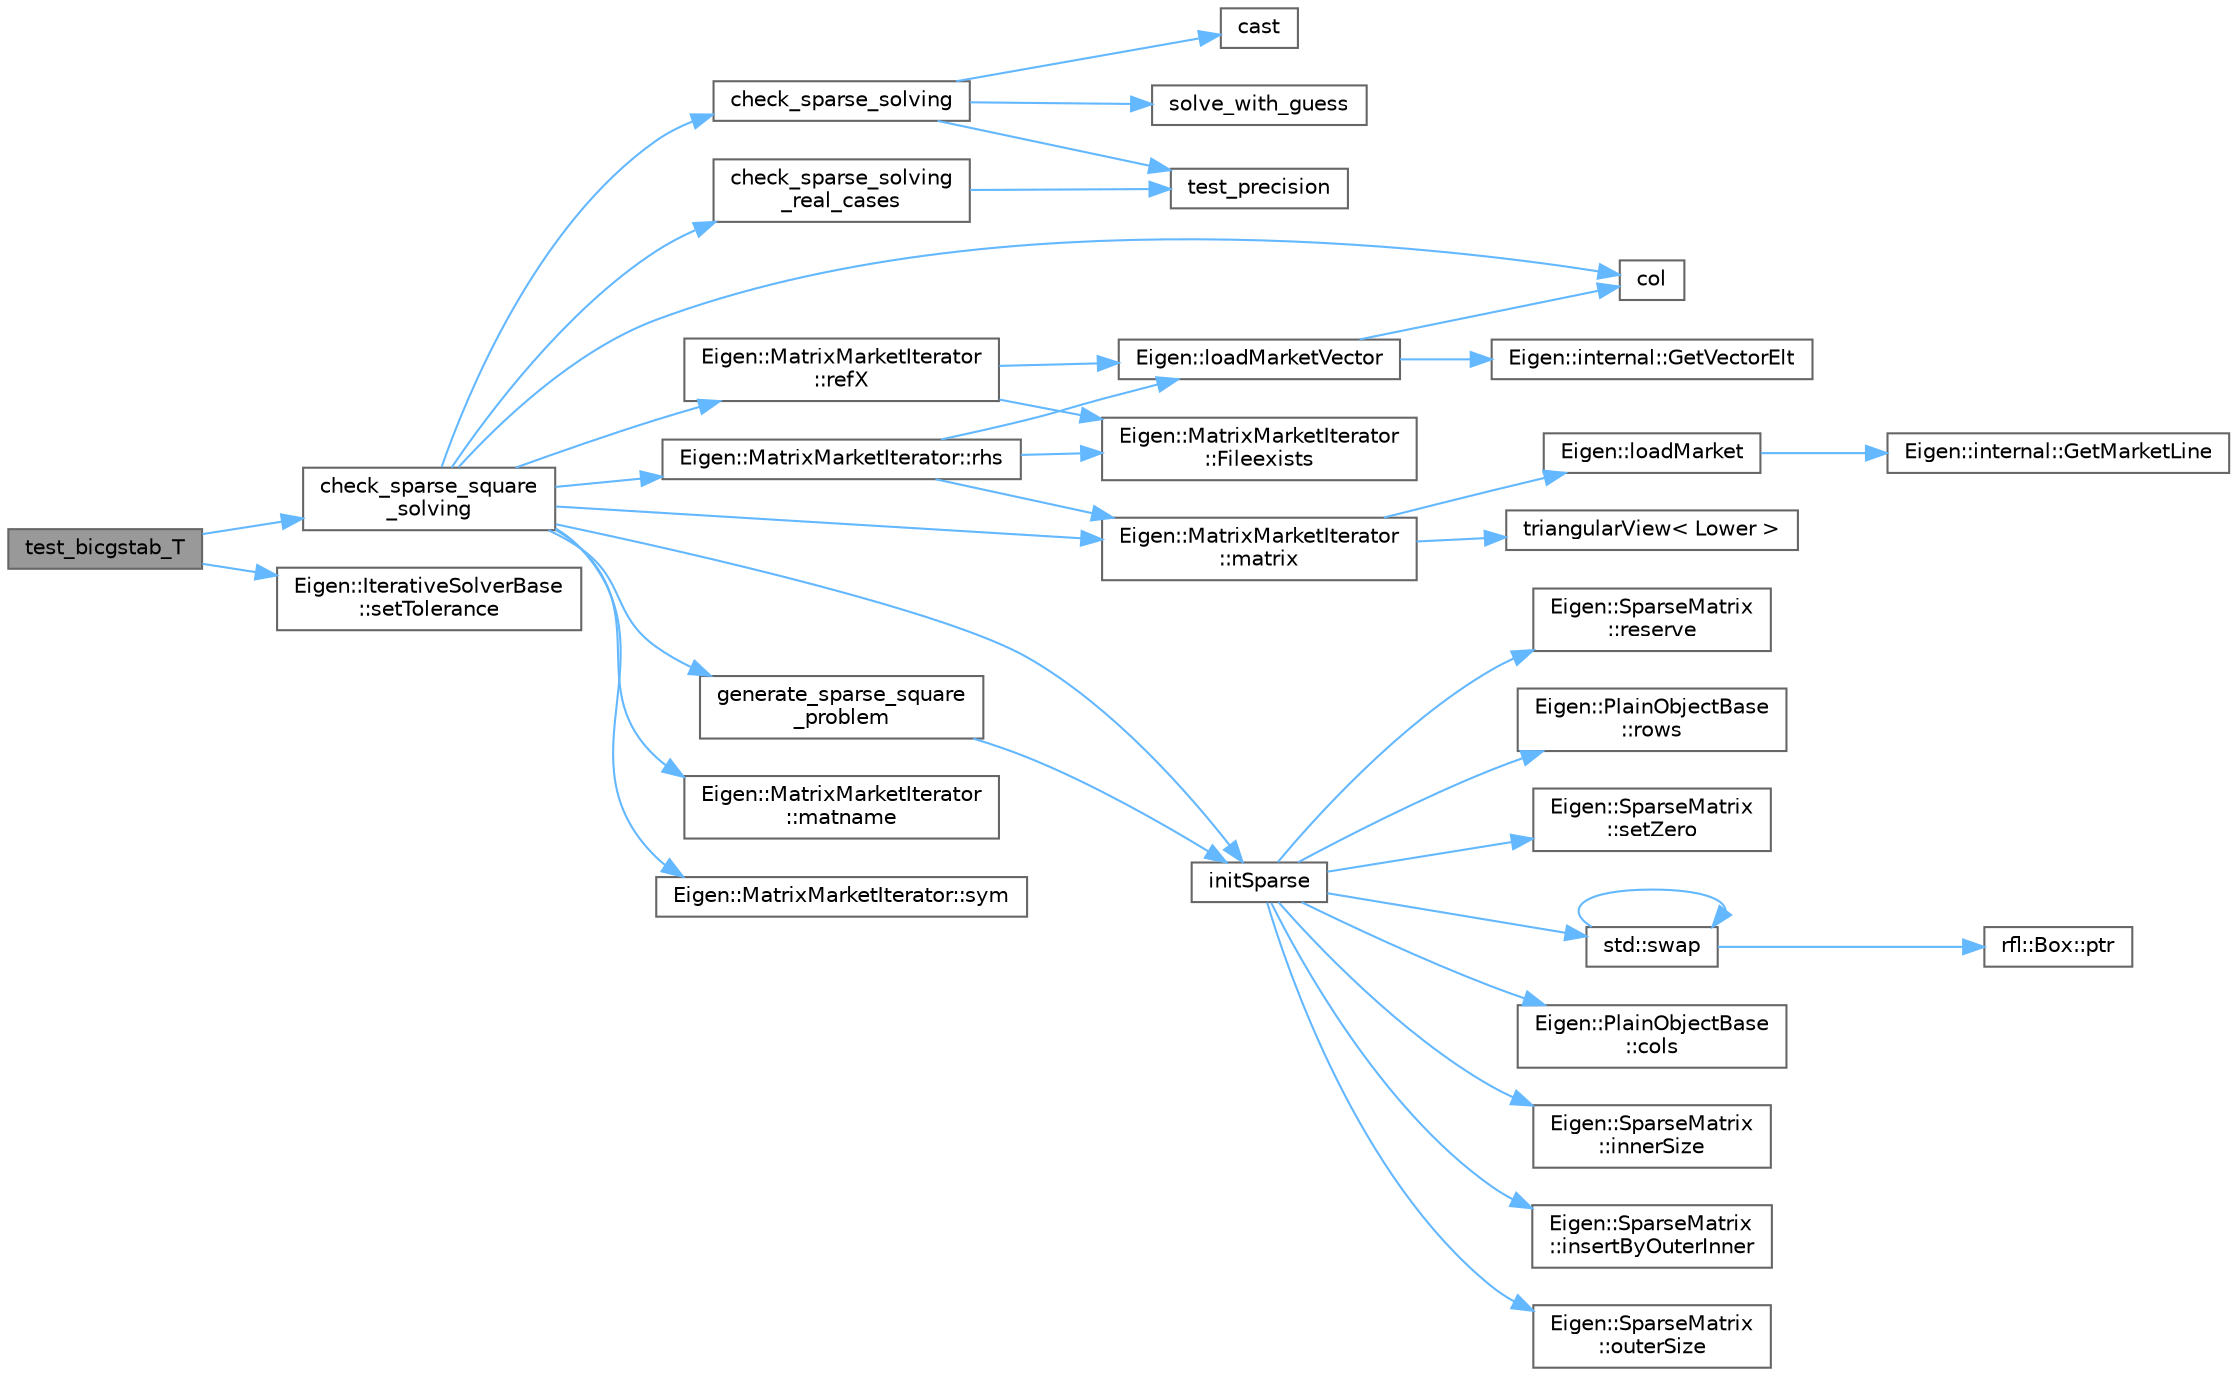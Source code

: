 digraph "test_bicgstab_T"
{
 // LATEX_PDF_SIZE
  bgcolor="transparent";
  edge [fontname=Helvetica,fontsize=10,labelfontname=Helvetica,labelfontsize=10];
  node [fontname=Helvetica,fontsize=10,shape=box,height=0.2,width=0.4];
  rankdir="LR";
  Node1 [id="Node000001",label="test_bicgstab_T",height=0.2,width=0.4,color="gray40", fillcolor="grey60", style="filled", fontcolor="black",tooltip=" "];
  Node1 -> Node2 [id="edge38_Node000001_Node000002",color="steelblue1",style="solid",tooltip=" "];
  Node2 [id="Node000002",label="check_sparse_square\l_solving",height=0.2,width=0.4,color="grey40", fillcolor="white", style="filled",URL="$sparse__solver_8h.html#a12301f6419eb573c0fca674bc589b4f6",tooltip=" "];
  Node2 -> Node3 [id="edge39_Node000002_Node000003",color="steelblue1",style="solid",tooltip=" "];
  Node3 [id="Node000003",label="check_sparse_solving",height=0.2,width=0.4,color="grey40", fillcolor="white", style="filled",URL="$sparse__solver_8h.html#a2f19cda157e1f89db0769de982ecc5fa",tooltip=" "];
  Node3 -> Node4 [id="edge40_Node000003_Node000004",color="steelblue1",style="solid",tooltip=" "];
  Node4 [id="Node000004",label="cast",height=0.2,width=0.4,color="grey40", fillcolor="white", style="filled",URL="$_common_cwise_unary_ops_8h.html#aa89d007196125d10fa7d6e19811aca05",tooltip=" "];
  Node3 -> Node5 [id="edge41_Node000003_Node000005",color="steelblue1",style="solid",tooltip=" "];
  Node5 [id="Node000005",label="solve_with_guess",height=0.2,width=0.4,color="grey40", fillcolor="white", style="filled",URL="$sparse__solver_8h.html#a61fc17617f5be6e4bac3faa50cd3790c",tooltip=" "];
  Node3 -> Node6 [id="edge42_Node000003_Node000006",color="steelblue1",style="solid",tooltip=" "];
  Node6 [id="Node000006",label="test_precision",height=0.2,width=0.4,color="grey40", fillcolor="white", style="filled",URL="$spbenchsolver_8h.html#ac873ccd2d8b50aa74f31783a38ba5d99",tooltip=" "];
  Node2 -> Node7 [id="edge43_Node000002_Node000007",color="steelblue1",style="solid",tooltip=" "];
  Node7 [id="Node000007",label="check_sparse_solving\l_real_cases",height=0.2,width=0.4,color="grey40", fillcolor="white", style="filled",URL="$sparse__solver_8h.html#ab2f968e2c551b1869cf26ef5c6b4909e",tooltip=" "];
  Node7 -> Node6 [id="edge44_Node000007_Node000006",color="steelblue1",style="solid",tooltip=" "];
  Node2 -> Node8 [id="edge45_Node000002_Node000008",color="steelblue1",style="solid",tooltip=" "];
  Node8 [id="Node000008",label="col",height=0.2,width=0.4,color="grey40", fillcolor="white", style="filled",URL="$_matrix_base__col_8cpp.html#aa168d9544aa6d49fce0cbfc0bec849b0",tooltip=" "];
  Node2 -> Node9 [id="edge46_Node000002_Node000009",color="steelblue1",style="solid",tooltip=" "];
  Node9 [id="Node000009",label="generate_sparse_square\l_problem",height=0.2,width=0.4,color="grey40", fillcolor="white", style="filled",URL="$sparse__solver_8h.html#a2a636ef2e7efc175344517158b3c2b70",tooltip=" "];
  Node9 -> Node10 [id="edge47_Node000009_Node000010",color="steelblue1",style="solid",tooltip=" "];
  Node10 [id="Node000010",label="initSparse",height=0.2,width=0.4,color="grey40", fillcolor="white", style="filled",URL="$sparse_8h.html#a3ba4abd21a1ace3122406c3b3b27fc5b",tooltip=" "];
  Node10 -> Node11 [id="edge48_Node000010_Node000011",color="steelblue1",style="solid",tooltip=" "];
  Node11 [id="Node000011",label="Eigen::PlainObjectBase\l::cols",height=0.2,width=0.4,color="grey40", fillcolor="white", style="filled",URL="$class_eigen_1_1_plain_object_base.html#a10b8b33b7587da564415561aa246f78f",tooltip=" "];
  Node10 -> Node12 [id="edge49_Node000010_Node000012",color="steelblue1",style="solid",tooltip=" "];
  Node12 [id="Node000012",label="Eigen::SparseMatrix\l::innerSize",height=0.2,width=0.4,color="grey40", fillcolor="white", style="filled",URL="$class_eigen_1_1_sparse_matrix.html#a0f42824d4a06ee1d1f6afbc4551c5896",tooltip=" "];
  Node10 -> Node13 [id="edge50_Node000010_Node000013",color="steelblue1",style="solid",tooltip=" "];
  Node13 [id="Node000013",label="Eigen::SparseMatrix\l::insertByOuterInner",height=0.2,width=0.4,color="grey40", fillcolor="white", style="filled",URL="$class_eigen_1_1_sparse_matrix.html#acb1508292a88a951943c98b314782909",tooltip=" "];
  Node10 -> Node14 [id="edge51_Node000010_Node000014",color="steelblue1",style="solid",tooltip=" "];
  Node14 [id="Node000014",label="Eigen::SparseMatrix\l::outerSize",height=0.2,width=0.4,color="grey40", fillcolor="white", style="filled",URL="$class_eigen_1_1_sparse_matrix.html#a4e5f706cfae14d2eaec1ea1e234905f1",tooltip=" "];
  Node10 -> Node15 [id="edge52_Node000010_Node000015",color="steelblue1",style="solid",tooltip=" "];
  Node15 [id="Node000015",label="Eigen::SparseMatrix\l::reserve",height=0.2,width=0.4,color="grey40", fillcolor="white", style="filled",URL="$class_eigen_1_1_sparse_matrix.html#a1518e58ac49bed0e2385b722a034f7d3",tooltip=" "];
  Node10 -> Node16 [id="edge53_Node000010_Node000016",color="steelblue1",style="solid",tooltip=" "];
  Node16 [id="Node000016",label="Eigen::PlainObjectBase\l::rows",height=0.2,width=0.4,color="grey40", fillcolor="white", style="filled",URL="$class_eigen_1_1_plain_object_base.html#aba7a925ce36c08ba2a08c90086f34718",tooltip=" "];
  Node10 -> Node17 [id="edge54_Node000010_Node000017",color="steelblue1",style="solid",tooltip=" "];
  Node17 [id="Node000017",label="Eigen::SparseMatrix\l::setZero",height=0.2,width=0.4,color="grey40", fillcolor="white", style="filled",URL="$class_eigen_1_1_sparse_matrix.html#ad3c7416090f913e8685523cb3ab7c2f7",tooltip=" "];
  Node10 -> Node18 [id="edge55_Node000010_Node000018",color="steelblue1",style="solid",tooltip=" "];
  Node18 [id="Node000018",label="std::swap",height=0.2,width=0.4,color="grey40", fillcolor="white", style="filled",URL="$namespacestd.html#a3acbe51b6415e9284430194bf04944e1",tooltip=" "];
  Node18 -> Node19 [id="edge56_Node000018_Node000019",color="steelblue1",style="solid",tooltip=" "];
  Node19 [id="Node000019",label="rfl::Box::ptr",height=0.2,width=0.4,color="grey40", fillcolor="white", style="filled",URL="$classrfl_1_1_box.html#a2edf048a6e6bea174db329e6ce7cf3df",tooltip="Returns the underlying unique_ptr"];
  Node18 -> Node18 [id="edge57_Node000018_Node000018",color="steelblue1",style="solid",tooltip=" "];
  Node2 -> Node10 [id="edge58_Node000002_Node000010",color="steelblue1",style="solid",tooltip=" "];
  Node2 -> Node20 [id="edge59_Node000002_Node000020",color="steelblue1",style="solid",tooltip=" "];
  Node20 [id="Node000020",label="Eigen::MatrixMarketIterator\l::matname",height=0.2,width=0.4,color="grey40", fillcolor="white", style="filled",URL="$class_eigen_1_1_matrix_market_iterator.html#a79b13fa6510e56c071bc463859b1cbe9",tooltip=" "];
  Node2 -> Node21 [id="edge60_Node000002_Node000021",color="steelblue1",style="solid",tooltip=" "];
  Node21 [id="Node000021",label="Eigen::MatrixMarketIterator\l::matrix",height=0.2,width=0.4,color="grey40", fillcolor="white", style="filled",URL="$class_eigen_1_1_matrix_market_iterator.html#a225e3e6415b8eb3a709bb8269133f888",tooltip=" "];
  Node21 -> Node22 [id="edge61_Node000021_Node000022",color="steelblue1",style="solid",tooltip=" "];
  Node22 [id="Node000022",label="Eigen::loadMarket",height=0.2,width=0.4,color="grey40", fillcolor="white", style="filled",URL="$namespace_eigen.html#a35610696b22ae58bdd51d96468956455",tooltip=" "];
  Node22 -> Node23 [id="edge62_Node000022_Node000023",color="steelblue1",style="solid",tooltip=" "];
  Node23 [id="Node000023",label="Eigen::internal::GetMarketLine",height=0.2,width=0.4,color="grey40", fillcolor="white", style="filled",URL="$namespace_eigen_1_1internal.html#a4dab6dece03390104ebc60872eb86b2e",tooltip=" "];
  Node21 -> Node24 [id="edge63_Node000021_Node000024",color="steelblue1",style="solid",tooltip=" "];
  Node24 [id="Node000024",label="triangularView\< Lower \>",height=0.2,width=0.4,color="grey40", fillcolor="white", style="filled",URL="$eigen-3_83_87_2lapack_2cholesky_8cpp.html#accba35e157cff07f839ca4634f76c472",tooltip=" "];
  Node2 -> Node25 [id="edge64_Node000002_Node000025",color="steelblue1",style="solid",tooltip=" "];
  Node25 [id="Node000025",label="Eigen::MatrixMarketIterator\l::refX",height=0.2,width=0.4,color="grey40", fillcolor="white", style="filled",URL="$class_eigen_1_1_matrix_market_iterator.html#a610eb67e066cdd31e6777e070fe1086a",tooltip=" "];
  Node25 -> Node26 [id="edge65_Node000025_Node000026",color="steelblue1",style="solid",tooltip=" "];
  Node26 [id="Node000026",label="Eigen::MatrixMarketIterator\l::Fileexists",height=0.2,width=0.4,color="grey40", fillcolor="white", style="filled",URL="$class_eigen_1_1_matrix_market_iterator.html#a661385239e077ca4513e4e0a6127f1bc",tooltip=" "];
  Node25 -> Node27 [id="edge66_Node000025_Node000027",color="steelblue1",style="solid",tooltip=" "];
  Node27 [id="Node000027",label="Eigen::loadMarketVector",height=0.2,width=0.4,color="grey40", fillcolor="white", style="filled",URL="$namespace_eigen.html#a0b97a7af6c8af0fa0455723203b24853",tooltip=" "];
  Node27 -> Node8 [id="edge67_Node000027_Node000008",color="steelblue1",style="solid",tooltip=" "];
  Node27 -> Node28 [id="edge68_Node000027_Node000028",color="steelblue1",style="solid",tooltip=" "];
  Node28 [id="Node000028",label="Eigen::internal::GetVectorElt",height=0.2,width=0.4,color="grey40", fillcolor="white", style="filled",URL="$namespace_eigen_1_1internal.html#aa17f2e52fbfff17514d7539272af985b",tooltip=" "];
  Node2 -> Node29 [id="edge69_Node000002_Node000029",color="steelblue1",style="solid",tooltip=" "];
  Node29 [id="Node000029",label="Eigen::MatrixMarketIterator::rhs",height=0.2,width=0.4,color="grey40", fillcolor="white", style="filled",URL="$class_eigen_1_1_matrix_market_iterator.html#a7aad817f6e07f11ba3c9139e7e4d02b7",tooltip=" "];
  Node29 -> Node26 [id="edge70_Node000029_Node000026",color="steelblue1",style="solid",tooltip=" "];
  Node29 -> Node27 [id="edge71_Node000029_Node000027",color="steelblue1",style="solid",tooltip=" "];
  Node29 -> Node21 [id="edge72_Node000029_Node000021",color="steelblue1",style="solid",tooltip=" "];
  Node2 -> Node30 [id="edge73_Node000002_Node000030",color="steelblue1",style="solid",tooltip=" "];
  Node30 [id="Node000030",label="Eigen::MatrixMarketIterator::sym",height=0.2,width=0.4,color="grey40", fillcolor="white", style="filled",URL="$class_eigen_1_1_matrix_market_iterator.html#ace72fd4804dfc9c7fc9018f2712be9fe",tooltip=" "];
  Node1 -> Node31 [id="edge74_Node000001_Node000031",color="steelblue1",style="solid",tooltip=" "];
  Node31 [id="Node000031",label="Eigen::IterativeSolverBase\l::setTolerance",height=0.2,width=0.4,color="grey40", fillcolor="white", style="filled",URL="$class_eigen_1_1_iterative_solver_base.html#ac43c50c69a5b621cb5a9991a1005750d",tooltip=" "];
}
